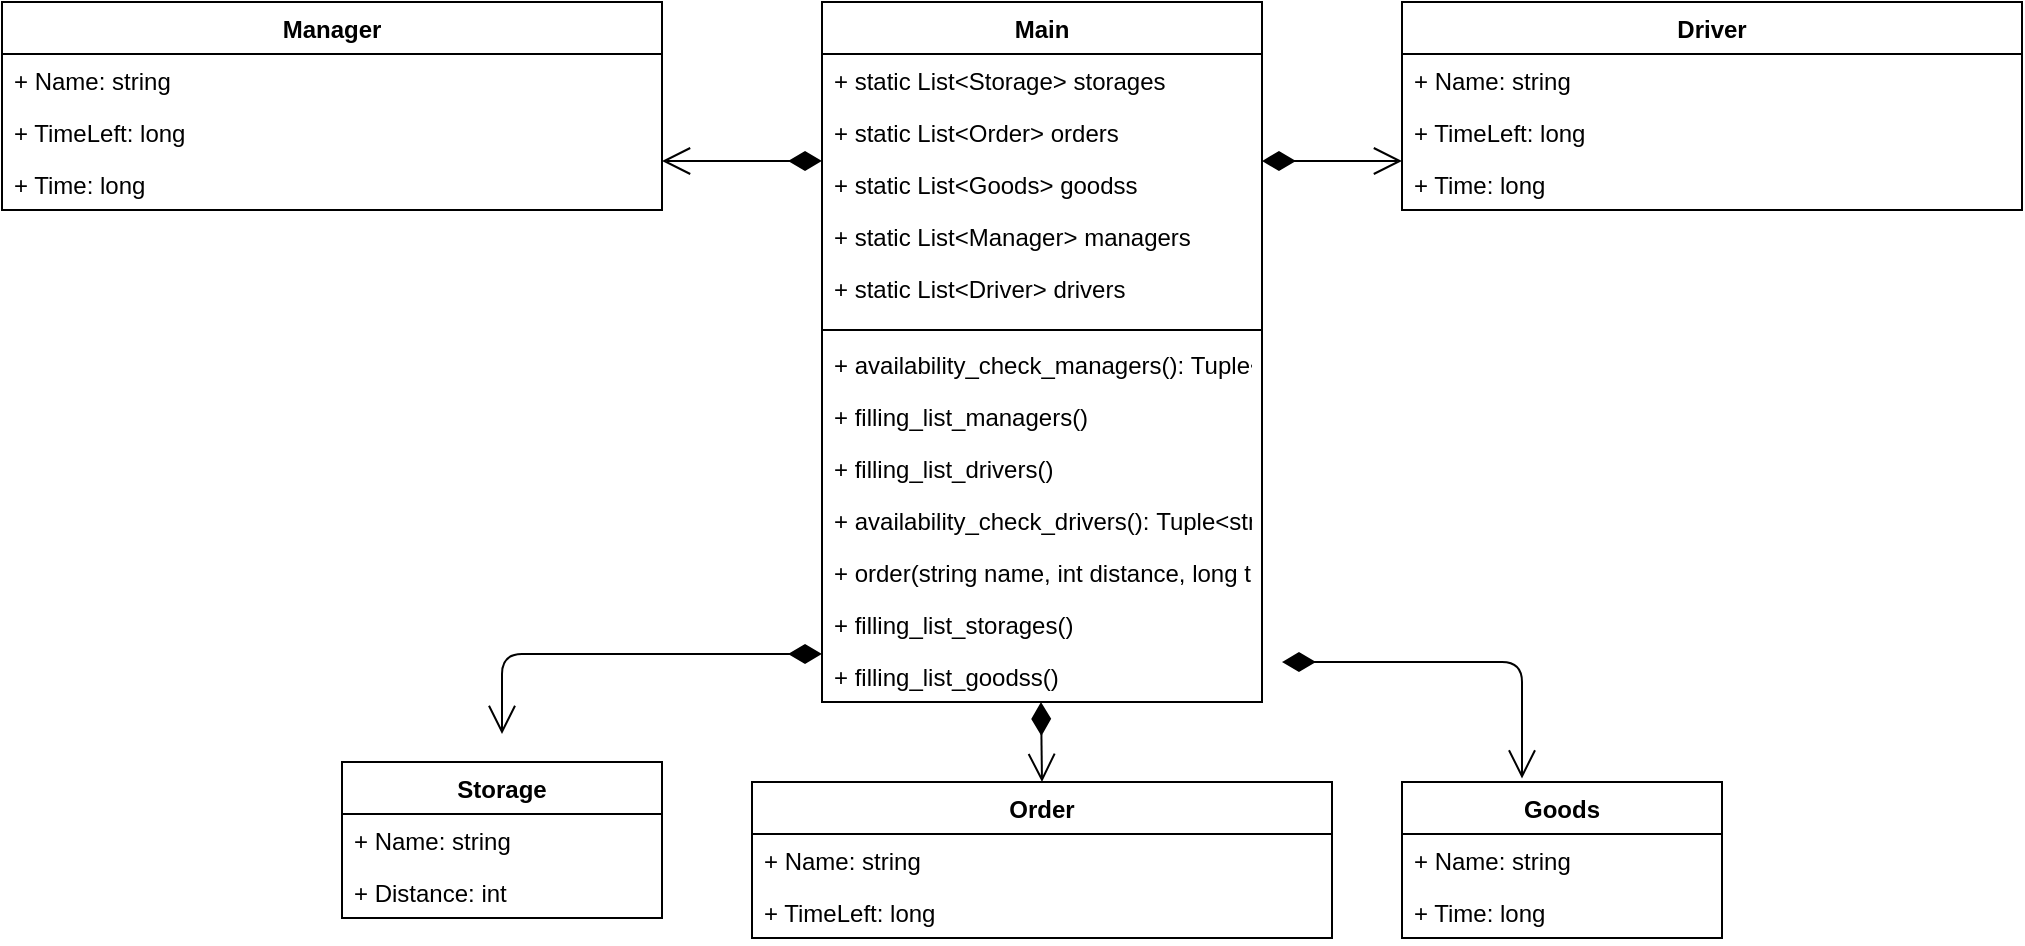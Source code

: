 <mxfile version="12.6.6" type="device"><diagram id="UmkeF1wVnzAq14_-rtWw" name="Page-1"><mxGraphModel dx="1278" dy="617" grid="1" gridSize="10" guides="1" tooltips="1" connect="1" arrows="1" fold="1" page="1" pageScale="1" pageWidth="827" pageHeight="1169" math="0" shadow="0"><root><mxCell id="0"/><mxCell id="1" parent="0"/><mxCell id="97qBTotvS9UIJsR-TAPf-1" value="Order" style="swimlane;fontStyle=1;align=center;verticalAlign=top;childLayout=stackLayout;horizontal=1;startSize=26;horizontalStack=0;resizeParent=1;resizeParentMax=0;resizeLast=0;collapsible=1;marginBottom=0;" parent="1" vertex="1"><mxGeometry x="385" y="400" width="290" height="78" as="geometry"/></mxCell><mxCell id="97qBTotvS9UIJsR-TAPf-2" value="+ Name: string" style="text;strokeColor=none;fillColor=none;align=left;verticalAlign=top;spacingLeft=4;spacingRight=4;overflow=hidden;rotatable=0;points=[[0,0.5],[1,0.5]];portConstraint=eastwest;" parent="97qBTotvS9UIJsR-TAPf-1" vertex="1"><mxGeometry y="26" width="290" height="26" as="geometry"/></mxCell><mxCell id="97qBTotvS9UIJsR-TAPf-5" value="+ TimeLeft: long" style="text;strokeColor=none;fillColor=none;align=left;verticalAlign=top;spacingLeft=4;spacingRight=4;overflow=hidden;rotatable=0;points=[[0,0.5],[1,0.5]];portConstraint=eastwest;" parent="97qBTotvS9UIJsR-TAPf-1" vertex="1"><mxGeometry y="52" width="290" height="26" as="geometry"/></mxCell><mxCell id="97qBTotvS9UIJsR-TAPf-6" value="Goods" style="swimlane;fontStyle=1;align=center;verticalAlign=top;childLayout=stackLayout;horizontal=1;startSize=26;horizontalStack=0;resizeParent=1;resizeParentMax=0;resizeLast=0;collapsible=1;marginBottom=0;" parent="1" vertex="1"><mxGeometry x="710" y="400" width="160" height="78" as="geometry"/></mxCell><mxCell id="97qBTotvS9UIJsR-TAPf-7" value="+ Name: string" style="text;strokeColor=none;fillColor=none;align=left;verticalAlign=top;spacingLeft=4;spacingRight=4;overflow=hidden;rotatable=0;points=[[0,0.5],[1,0.5]];portConstraint=eastwest;" parent="97qBTotvS9UIJsR-TAPf-6" vertex="1"><mxGeometry y="26" width="160" height="26" as="geometry"/></mxCell><mxCell id="97qBTotvS9UIJsR-TAPf-10" value="+ Time: long" style="text;strokeColor=none;fillColor=none;align=left;verticalAlign=top;spacingLeft=4;spacingRight=4;overflow=hidden;rotatable=0;points=[[0,0.5],[1,0.5]];portConstraint=eastwest;" parent="97qBTotvS9UIJsR-TAPf-6" vertex="1"><mxGeometry y="52" width="160" height="26" as="geometry"/></mxCell><mxCell id="97qBTotvS9UIJsR-TAPf-11" value="Manager" style="swimlane;fontStyle=1;align=center;verticalAlign=top;childLayout=stackLayout;horizontal=1;startSize=26;horizontalStack=0;resizeParent=1;resizeParentMax=0;resizeLast=0;collapsible=1;marginBottom=0;" parent="1" vertex="1"><mxGeometry x="10" y="10" width="330" height="104" as="geometry"/></mxCell><mxCell id="97qBTotvS9UIJsR-TAPf-12" value="+ Name: string" style="text;strokeColor=none;fillColor=none;align=left;verticalAlign=top;spacingLeft=4;spacingRight=4;overflow=hidden;rotatable=0;points=[[0,0.5],[1,0.5]];portConstraint=eastwest;" parent="97qBTotvS9UIJsR-TAPf-11" vertex="1"><mxGeometry y="26" width="330" height="26" as="geometry"/></mxCell><mxCell id="97qBTotvS9UIJsR-TAPf-15" value="+ TimeLeft: long" style="text;strokeColor=none;fillColor=none;align=left;verticalAlign=top;spacingLeft=4;spacingRight=4;overflow=hidden;rotatable=0;points=[[0,0.5],[1,0.5]];portConstraint=eastwest;" parent="97qBTotvS9UIJsR-TAPf-11" vertex="1"><mxGeometry y="52" width="330" height="26" as="geometry"/></mxCell><mxCell id="97qBTotvS9UIJsR-TAPf-16" value="+ Time: long" style="text;strokeColor=none;fillColor=none;align=left;verticalAlign=top;spacingLeft=4;spacingRight=4;overflow=hidden;rotatable=0;points=[[0,0.5],[1,0.5]];portConstraint=eastwest;" parent="97qBTotvS9UIJsR-TAPf-11" vertex="1"><mxGeometry y="78" width="330" height="26" as="geometry"/></mxCell><mxCell id="97qBTotvS9UIJsR-TAPf-18" value="Driver" style="swimlane;fontStyle=1;align=center;verticalAlign=top;childLayout=stackLayout;horizontal=1;startSize=26;horizontalStack=0;resizeParent=1;resizeParentMax=0;resizeLast=0;collapsible=1;marginBottom=0;" parent="1" vertex="1"><mxGeometry x="710" y="10" width="310" height="104" as="geometry"/></mxCell><mxCell id="97qBTotvS9UIJsR-TAPf-19" value="+ Name: string" style="text;strokeColor=none;fillColor=none;align=left;verticalAlign=top;spacingLeft=4;spacingRight=4;overflow=hidden;rotatable=0;points=[[0,0.5],[1,0.5]];portConstraint=eastwest;" parent="97qBTotvS9UIJsR-TAPf-18" vertex="1"><mxGeometry y="26" width="310" height="26" as="geometry"/></mxCell><mxCell id="97qBTotvS9UIJsR-TAPf-20" value="+ TimeLeft: long" style="text;strokeColor=none;fillColor=none;align=left;verticalAlign=top;spacingLeft=4;spacingRight=4;overflow=hidden;rotatable=0;points=[[0,0.5],[1,0.5]];portConstraint=eastwest;" parent="97qBTotvS9UIJsR-TAPf-18" vertex="1"><mxGeometry y="52" width="310" height="26" as="geometry"/></mxCell><mxCell id="97qBTotvS9UIJsR-TAPf-21" value="+ Time: long" style="text;strokeColor=none;fillColor=none;align=left;verticalAlign=top;spacingLeft=4;spacingRight=4;overflow=hidden;rotatable=0;points=[[0,0.5],[1,0.5]];portConstraint=eastwest;" parent="97qBTotvS9UIJsR-TAPf-18" vertex="1"><mxGeometry y="78" width="310" height="26" as="geometry"/></mxCell><mxCell id="97qBTotvS9UIJsR-TAPf-25" value="Storage" style="swimlane;fontStyle=1;align=center;verticalAlign=top;childLayout=stackLayout;horizontal=1;startSize=26;horizontalStack=0;resizeParent=1;resizeParentMax=0;resizeLast=0;collapsible=1;marginBottom=0;" parent="1" vertex="1"><mxGeometry x="180" y="390" width="160" height="78" as="geometry"/></mxCell><mxCell id="97qBTotvS9UIJsR-TAPf-26" value="+ Name: string" style="text;strokeColor=none;fillColor=none;align=left;verticalAlign=top;spacingLeft=4;spacingRight=4;overflow=hidden;rotatable=0;points=[[0,0.5],[1,0.5]];portConstraint=eastwest;" parent="97qBTotvS9UIJsR-TAPf-25" vertex="1"><mxGeometry y="26" width="160" height="26" as="geometry"/></mxCell><mxCell id="97qBTotvS9UIJsR-TAPf-29" value="+ Distance: int" style="text;strokeColor=none;fillColor=none;align=left;verticalAlign=top;spacingLeft=4;spacingRight=4;overflow=hidden;rotatable=0;points=[[0,0.5],[1,0.5]];portConstraint=eastwest;" parent="97qBTotvS9UIJsR-TAPf-25" vertex="1"><mxGeometry y="52" width="160" height="26" as="geometry"/></mxCell><mxCell id="97qBTotvS9UIJsR-TAPf-34" value="Main" style="swimlane;fontStyle=1;align=center;verticalAlign=top;childLayout=stackLayout;horizontal=1;startSize=26;horizontalStack=0;resizeParent=1;resizeParentMax=0;resizeLast=0;collapsible=1;marginBottom=0;" parent="1" vertex="1"><mxGeometry x="420" y="10" width="220" height="350" as="geometry"/></mxCell><mxCell id="97qBTotvS9UIJsR-TAPf-35" value="+ static List&lt;Storage&gt; storages&#10;&#10;" style="text;strokeColor=none;fillColor=none;align=left;verticalAlign=top;spacingLeft=4;spacingRight=4;overflow=hidden;rotatable=0;points=[[0,0.5],[1,0.5]];portConstraint=eastwest;" parent="97qBTotvS9UIJsR-TAPf-34" vertex="1"><mxGeometry y="26" width="220" height="26" as="geometry"/></mxCell><mxCell id="97qBTotvS9UIJsR-TAPf-43" value="+ static List&lt;Order&gt; orders" style="text;strokeColor=none;fillColor=none;align=left;verticalAlign=top;spacingLeft=4;spacingRight=4;overflow=hidden;rotatable=0;points=[[0,0.5],[1,0.5]];portConstraint=eastwest;" parent="97qBTotvS9UIJsR-TAPf-34" vertex="1"><mxGeometry y="52" width="220" height="26" as="geometry"/></mxCell><mxCell id="97qBTotvS9UIJsR-TAPf-44" value="+ static List&lt;Goods&gt; goodss" style="text;strokeColor=none;fillColor=none;align=left;verticalAlign=top;spacingLeft=4;spacingRight=4;overflow=hidden;rotatable=0;points=[[0,0.5],[1,0.5]];portConstraint=eastwest;" parent="97qBTotvS9UIJsR-TAPf-34" vertex="1"><mxGeometry y="78" width="220" height="26" as="geometry"/></mxCell><mxCell id="97qBTotvS9UIJsR-TAPf-45" value="+ static List&lt;Manager&gt; managers&#10;" style="text;strokeColor=none;fillColor=none;align=left;verticalAlign=top;spacingLeft=4;spacingRight=4;overflow=hidden;rotatable=0;points=[[0,0.5],[1,0.5]];portConstraint=eastwest;" parent="97qBTotvS9UIJsR-TAPf-34" vertex="1"><mxGeometry y="104" width="220" height="26" as="geometry"/></mxCell><mxCell id="97qBTotvS9UIJsR-TAPf-46" value="+ static List&lt;Driver&gt; drivers&#10;" style="text;strokeColor=none;fillColor=none;align=left;verticalAlign=top;spacingLeft=4;spacingRight=4;overflow=hidden;rotatable=0;points=[[0,0.5],[1,0.5]];portConstraint=eastwest;" parent="97qBTotvS9UIJsR-TAPf-34" vertex="1"><mxGeometry y="130" width="220" height="30" as="geometry"/></mxCell><mxCell id="97qBTotvS9UIJsR-TAPf-22" value="" style="line;strokeWidth=1;fillColor=none;align=left;verticalAlign=middle;spacingTop=-1;spacingLeft=3;spacingRight=3;rotatable=0;labelPosition=right;points=[];portConstraint=eastwest;" parent="97qBTotvS9UIJsR-TAPf-34" vertex="1"><mxGeometry y="160" width="220" height="8" as="geometry"/></mxCell><mxCell id="97qBTotvS9UIJsR-TAPf-17" value="+ availability_check_managers(): Tuple&lt;string, long, long&gt;" style="text;strokeColor=none;fillColor=none;align=left;verticalAlign=top;spacingLeft=4;spacingRight=4;overflow=hidden;rotatable=0;points=[[0,0.5],[1,0.5]];portConstraint=eastwest;" parent="97qBTotvS9UIJsR-TAPf-34" vertex="1"><mxGeometry y="168" width="220" height="26" as="geometry"/></mxCell><mxCell id="97qBTotvS9UIJsR-TAPf-14" value="+ filling_list_managers()" style="text;strokeColor=none;fillColor=none;align=left;verticalAlign=top;spacingLeft=4;spacingRight=4;overflow=hidden;rotatable=0;points=[[0,0.5],[1,0.5]];portConstraint=eastwest;" parent="97qBTotvS9UIJsR-TAPf-34" vertex="1"><mxGeometry y="194" width="220" height="26" as="geometry"/></mxCell><mxCell id="97qBTotvS9UIJsR-TAPf-23" value="+ filling_list_drivers()" style="text;strokeColor=none;fillColor=none;align=left;verticalAlign=top;spacingLeft=4;spacingRight=4;overflow=hidden;rotatable=0;points=[[0,0.5],[1,0.5]];portConstraint=eastwest;" parent="97qBTotvS9UIJsR-TAPf-34" vertex="1"><mxGeometry y="220" width="220" height="26" as="geometry"/></mxCell><mxCell id="97qBTotvS9UIJsR-TAPf-24" value="+ availability_check_drivers(): Tuple&lt;string, long, long&gt;" style="text;strokeColor=none;fillColor=none;align=left;verticalAlign=top;spacingLeft=4;spacingRight=4;overflow=hidden;rotatable=0;points=[[0,0.5],[1,0.5]];portConstraint=eastwest;" parent="97qBTotvS9UIJsR-TAPf-34" vertex="1"><mxGeometry y="246" width="220" height="26" as="geometry"/></mxCell><mxCell id="97qBTotvS9UIJsR-TAPf-4" value="+ order(string name, int distance, long time_goods)" style="text;strokeColor=none;fillColor=none;align=left;verticalAlign=top;spacingLeft=4;spacingRight=4;overflow=hidden;rotatable=0;points=[[0,0.5],[1,0.5]];portConstraint=eastwest;" parent="97qBTotvS9UIJsR-TAPf-34" vertex="1"><mxGeometry y="272" width="220" height="26" as="geometry"/></mxCell><mxCell id="97qBTotvS9UIJsR-TAPf-28" value="+ filling_list_storages()" style="text;strokeColor=none;fillColor=none;align=left;verticalAlign=top;spacingLeft=4;spacingRight=4;overflow=hidden;rotatable=0;points=[[0,0.5],[1,0.5]];portConstraint=eastwest;" parent="97qBTotvS9UIJsR-TAPf-34" vertex="1"><mxGeometry y="298" width="220" height="26" as="geometry"/></mxCell><mxCell id="97qBTotvS9UIJsR-TAPf-9" value="+ filling_list_goodss()" style="text;strokeColor=none;fillColor=none;align=left;verticalAlign=top;spacingLeft=4;spacingRight=4;overflow=hidden;rotatable=0;points=[[0,0.5],[1,0.5]];portConstraint=eastwest;" parent="97qBTotvS9UIJsR-TAPf-34" vertex="1"><mxGeometry y="324" width="220" height="26" as="geometry"/></mxCell><mxCell id="97qBTotvS9UIJsR-TAPf-47" value="" style="endArrow=open;html=1;endSize=12;startArrow=diamondThin;startSize=14;startFill=1;edgeStyle=orthogonalEdgeStyle;align=left;verticalAlign=bottom;entryX=0.5;entryY=0;entryDx=0;entryDy=0;" parent="1" edge="1" target="97qBTotvS9UIJsR-TAPf-1"><mxGeometry x="-1" y="140" relative="1" as="geometry"><mxPoint x="529.5" y="360" as="sourcePoint"/><mxPoint x="529.5" y="450" as="targetPoint"/><mxPoint y="-10" as="offset"/><Array as="points"/></mxGeometry></mxCell><mxCell id="97qBTotvS9UIJsR-TAPf-48" value="" style="endArrow=open;html=1;endSize=12;startArrow=diamondThin;startSize=14;startFill=1;edgeStyle=orthogonalEdgeStyle;align=left;verticalAlign=bottom;entryX=0.375;entryY=-0.023;entryDx=0;entryDy=0;entryPerimeter=0;" parent="1" target="97qBTotvS9UIJsR-TAPf-6" edge="1"><mxGeometry x="-1" y="126" relative="1" as="geometry"><mxPoint x="650" y="340" as="sourcePoint"/><mxPoint x="650" y="234" as="targetPoint"/><Array as="points"><mxPoint x="650" y="340"/><mxPoint x="770" y="340"/></Array><mxPoint x="-120" y="86" as="offset"/></mxGeometry></mxCell><mxCell id="97qBTotvS9UIJsR-TAPf-49" value="" style="endArrow=open;html=1;endSize=12;startArrow=diamondThin;startSize=14;startFill=1;edgeStyle=orthogonalEdgeStyle;align=left;verticalAlign=bottom;" parent="1" edge="1"><mxGeometry x="1" y="191" relative="1" as="geometry"><mxPoint x="640" y="89.5" as="sourcePoint"/><mxPoint x="710" y="89.5" as="targetPoint"/><mxPoint x="190" y="171" as="offset"/></mxGeometry></mxCell><mxCell id="97qBTotvS9UIJsR-TAPf-50" value="" style="endArrow=open;html=1;endSize=12;startArrow=diamondThin;startSize=14;startFill=1;edgeStyle=orthogonalEdgeStyle;align=left;verticalAlign=bottom;" parent="1" edge="1"><mxGeometry x="1" y="50" relative="1" as="geometry"><mxPoint x="420" y="89.5" as="sourcePoint"/><mxPoint x="340" y="89.5" as="targetPoint"/><mxPoint x="30" y="10" as="offset"/></mxGeometry></mxCell><mxCell id="97qBTotvS9UIJsR-TAPf-51" value="" style="endArrow=open;html=1;endSize=12;startArrow=diamondThin;startSize=14;startFill=1;edgeStyle=orthogonalEdgeStyle;align=left;verticalAlign=bottom;" parent="1" edge="1" source="97qBTotvS9UIJsR-TAPf-9"><mxGeometry x="1" y="122" relative="1" as="geometry"><mxPoint x="383" y="290" as="sourcePoint"/><mxPoint x="260" y="376" as="targetPoint"/><Array as="points"><mxPoint x="260" y="336"/></Array><mxPoint x="120" y="102" as="offset"/></mxGeometry></mxCell></root></mxGraphModel></diagram></mxfile>